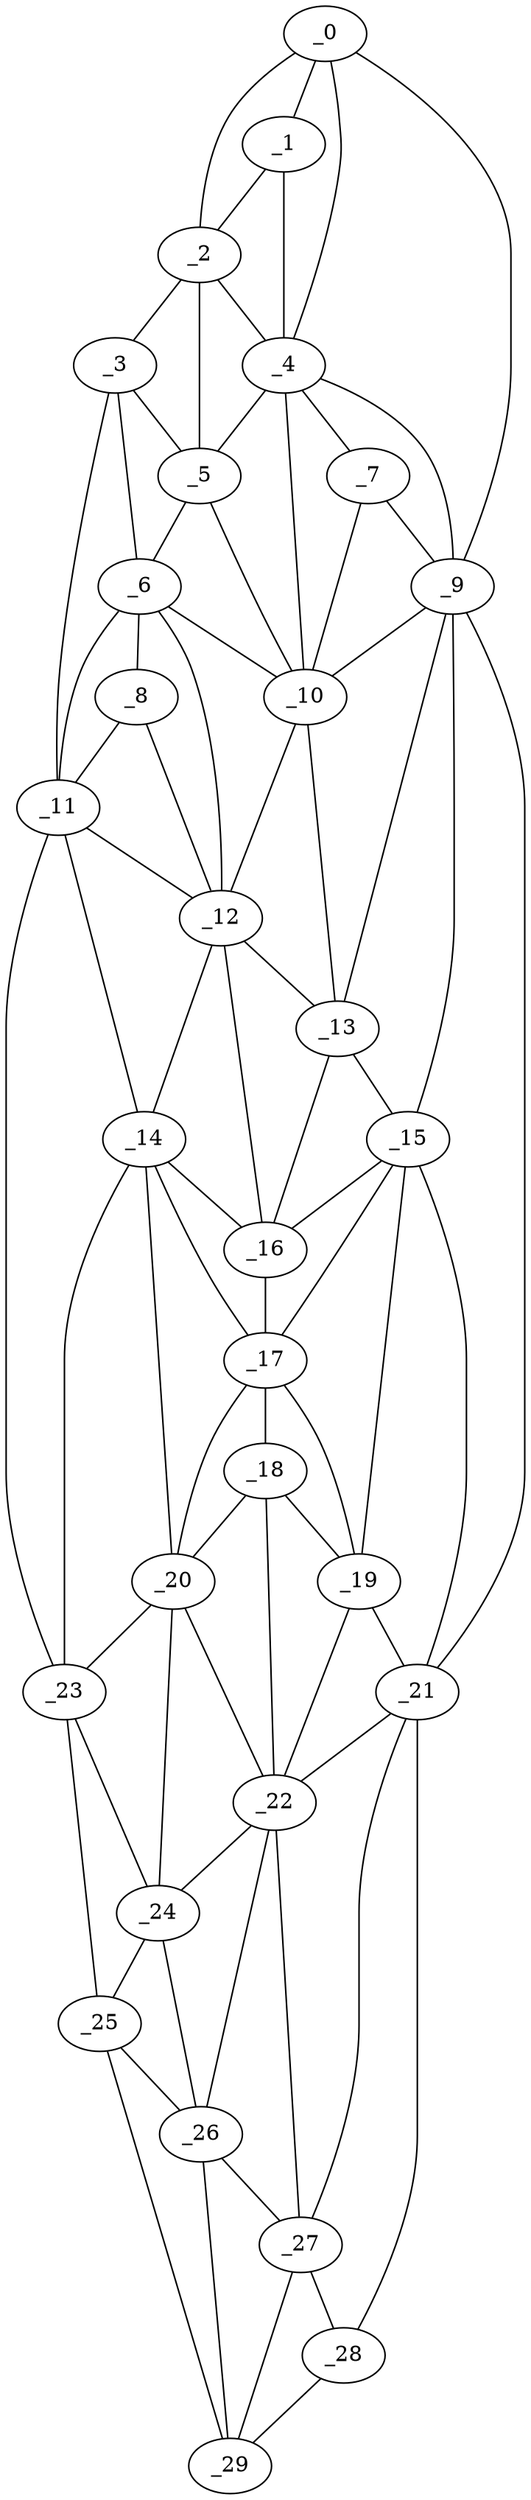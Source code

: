 graph "obj72__40.gxl" {
	_0	 [x=4,
		y=39];
	_1	 [x=16,
		y=40];
	_0 -- _1	 [valence=1];
	_2	 [x=17,
		y=68];
	_0 -- _2	 [valence=1];
	_4	 [x=26,
		y=39];
	_0 -- _4	 [valence=1];
	_9	 [x=50,
		y=29];
	_0 -- _9	 [valence=1];
	_1 -- _2	 [valence=2];
	_1 -- _4	 [valence=2];
	_3	 [x=25,
		y=75];
	_2 -- _3	 [valence=1];
	_2 -- _4	 [valence=1];
	_5	 [x=31,
		y=75];
	_2 -- _5	 [valence=2];
	_3 -- _5	 [valence=2];
	_6	 [x=39,
		y=80];
	_3 -- _6	 [valence=2];
	_11	 [x=50,
		y=95];
	_3 -- _11	 [valence=1];
	_4 -- _5	 [valence=2];
	_7	 [x=43,
		y=36];
	_4 -- _7	 [valence=1];
	_4 -- _9	 [valence=2];
	_10	 [x=50,
		y=42];
	_4 -- _10	 [valence=2];
	_5 -- _6	 [valence=2];
	_5 -- _10	 [valence=1];
	_8	 [x=47,
		y=88];
	_6 -- _8	 [valence=2];
	_6 -- _10	 [valence=2];
	_6 -- _11	 [valence=2];
	_12	 [x=54,
		y=81];
	_6 -- _12	 [valence=2];
	_7 -- _9	 [valence=2];
	_7 -- _10	 [valence=2];
	_8 -- _11	 [valence=1];
	_8 -- _12	 [valence=2];
	_9 -- _10	 [valence=2];
	_13	 [x=59,
		y=44];
	_9 -- _13	 [valence=2];
	_15	 [x=66,
		y=34];
	_9 -- _15	 [valence=1];
	_21	 [x=96,
		y=30];
	_9 -- _21	 [valence=1];
	_10 -- _12	 [valence=2];
	_10 -- _13	 [valence=2];
	_11 -- _12	 [valence=2];
	_14	 [x=65,
		y=86];
	_11 -- _14	 [valence=2];
	_23	 [x=101,
		y=95];
	_11 -- _23	 [valence=1];
	_12 -- _13	 [valence=1];
	_12 -- _14	 [valence=2];
	_16	 [x=66,
		y=45];
	_12 -- _16	 [valence=2];
	_13 -- _15	 [valence=2];
	_13 -- _16	 [valence=2];
	_14 -- _16	 [valence=1];
	_17	 [x=74,
		y=45];
	_14 -- _17	 [valence=2];
	_20	 [x=90,
		y=75];
	_14 -- _20	 [valence=1];
	_14 -- _23	 [valence=2];
	_15 -- _16	 [valence=2];
	_15 -- _17	 [valence=2];
	_19	 [x=87,
		y=41];
	_15 -- _19	 [valence=2];
	_15 -- _21	 [valence=1];
	_16 -- _17	 [valence=2];
	_18	 [x=83,
		y=45];
	_17 -- _18	 [valence=2];
	_17 -- _19	 [valence=2];
	_17 -- _20	 [valence=2];
	_18 -- _19	 [valence=1];
	_18 -- _20	 [valence=1];
	_22	 [x=100,
		y=45];
	_18 -- _22	 [valence=2];
	_19 -- _21	 [valence=2];
	_19 -- _22	 [valence=2];
	_20 -- _22	 [valence=1];
	_20 -- _23	 [valence=2];
	_24	 [x=105,
		y=76];
	_20 -- _24	 [valence=1];
	_21 -- _22	 [valence=1];
	_27	 [x=114,
		y=41];
	_21 -- _27	 [valence=1];
	_28	 [x=126,
		y=38];
	_21 -- _28	 [valence=1];
	_22 -- _24	 [valence=2];
	_26	 [x=112,
		y=71];
	_22 -- _26	 [valence=1];
	_22 -- _27	 [valence=2];
	_23 -- _24	 [valence=2];
	_25	 [x=110,
		y=93];
	_23 -- _25	 [valence=1];
	_24 -- _25	 [valence=2];
	_24 -- _26	 [valence=2];
	_25 -- _26	 [valence=2];
	_29	 [x=126,
		y=49];
	_25 -- _29	 [valence=1];
	_26 -- _27	 [valence=2];
	_26 -- _29	 [valence=2];
	_27 -- _28	 [valence=2];
	_27 -- _29	 [valence=2];
	_28 -- _29	 [valence=1];
}
